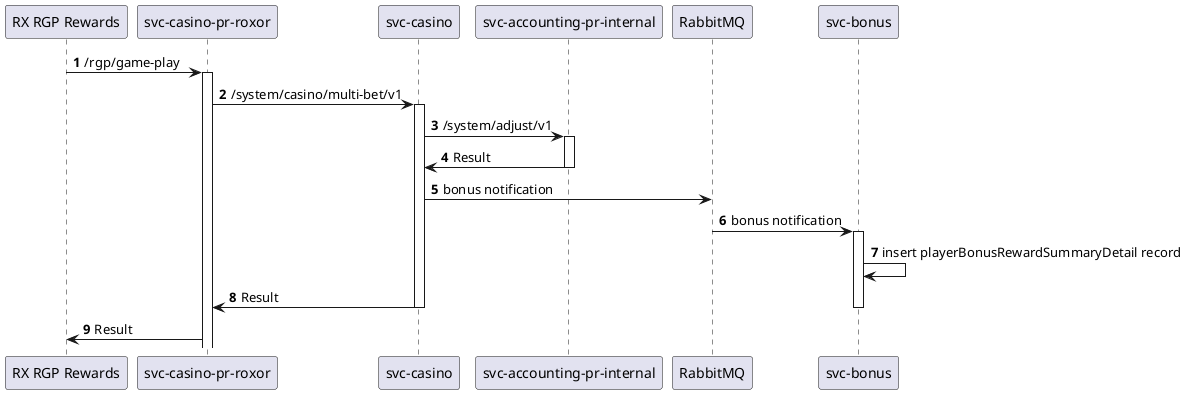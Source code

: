 .Redemption Flow (current implementation)
[plantuml]
----

@startuml

autonumber

participant "RX RGP Rewards" as rxrgp
participant "svc-casino-pr-roxor" as scprx
participant "svc-casino" as svccasino
participant "svc-accounting-pr-internal" as svcacct
participant "RabbitMQ" as rabbitmq
participant "svc-bonus" as svcbonus

rxrgp -> scprx: /rgp/game-play
activate scprx
scprx -> svccasino: /system/casino/multi-bet/v1
activate svccasino
svccasino -> svcacct: /system/adjust/v1
activate svcacct
svcacct -> svccasino: Result
deactivate svcacct
svccasino -> rabbitmq: bonus notification
rabbitmq -> svcbonus: bonus notification
activate svcbonus
svcbonus -> svcbonus: insert playerBonusRewardSummaryDetail record
svccasino -> scprx: Result
deactivate svcbonus
deactivate svccasino
scprx -> rxrgp: Result
deactivate svcbonus

@enduml
----